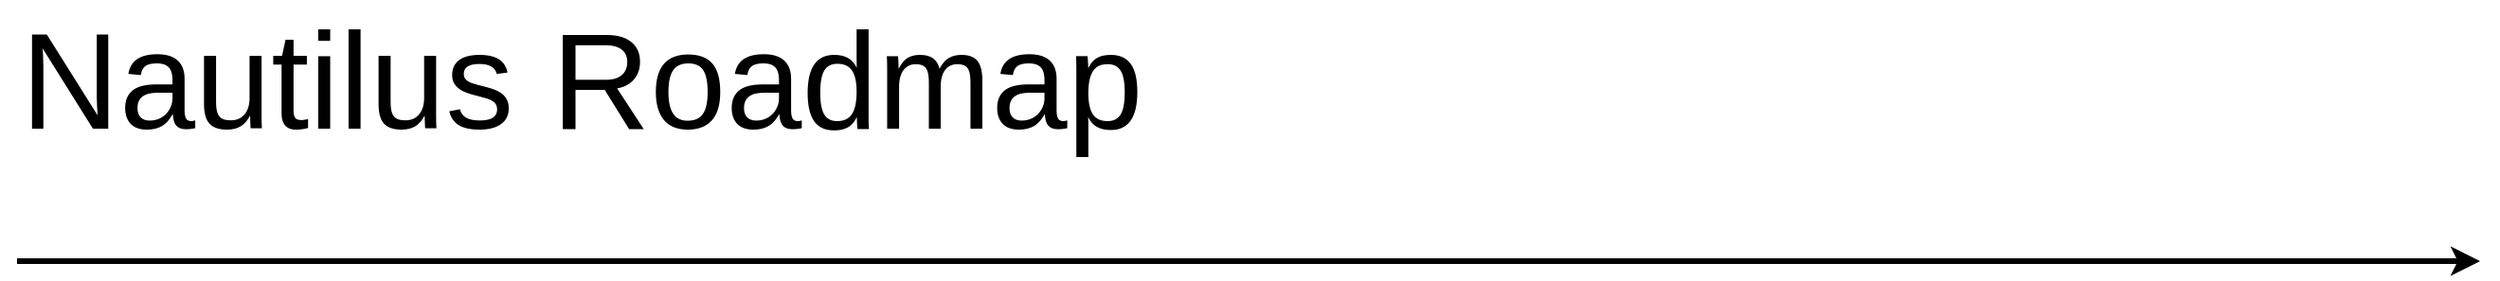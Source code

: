 <mxfile version="24.2.2" type="github">
  <diagram name="ページ1" id="11dxs5L_7b-AESgaYa28">
    <mxGraphModel dx="4176" dy="2326" grid="1" gridSize="10" guides="1" tooltips="1" connect="1" arrows="1" fold="1" page="1" pageScale="1" pageWidth="827" pageHeight="1169" math="0" shadow="0">
      <root>
        <mxCell id="0" />
        <mxCell id="1" parent="0" />
        <mxCell id="Li3Ecwjz1dVQ7t1ecy7Y-1" value="&lt;font style=&quot;font-size: 72px;&quot;&gt;Nautilus Roadmap&lt;/font&gt;" style="text;html=1;align=left;verticalAlign=middle;whiteSpace=wrap;rounded=0;" vertex="1" parent="1">
          <mxGeometry x="-760" y="90" width="1070" height="30" as="geometry" />
        </mxCell>
        <mxCell id="Li3Ecwjz1dVQ7t1ecy7Y-2" value="" style="endArrow=classic;html=1;rounded=0;strokeWidth=3;" edge="1" parent="1">
          <mxGeometry width="50" height="50" relative="1" as="geometry">
            <mxPoint x="-760" y="200" as="sourcePoint" />
            <mxPoint x="540" y="200" as="targetPoint" />
          </mxGeometry>
        </mxCell>
      </root>
    </mxGraphModel>
  </diagram>
</mxfile>
